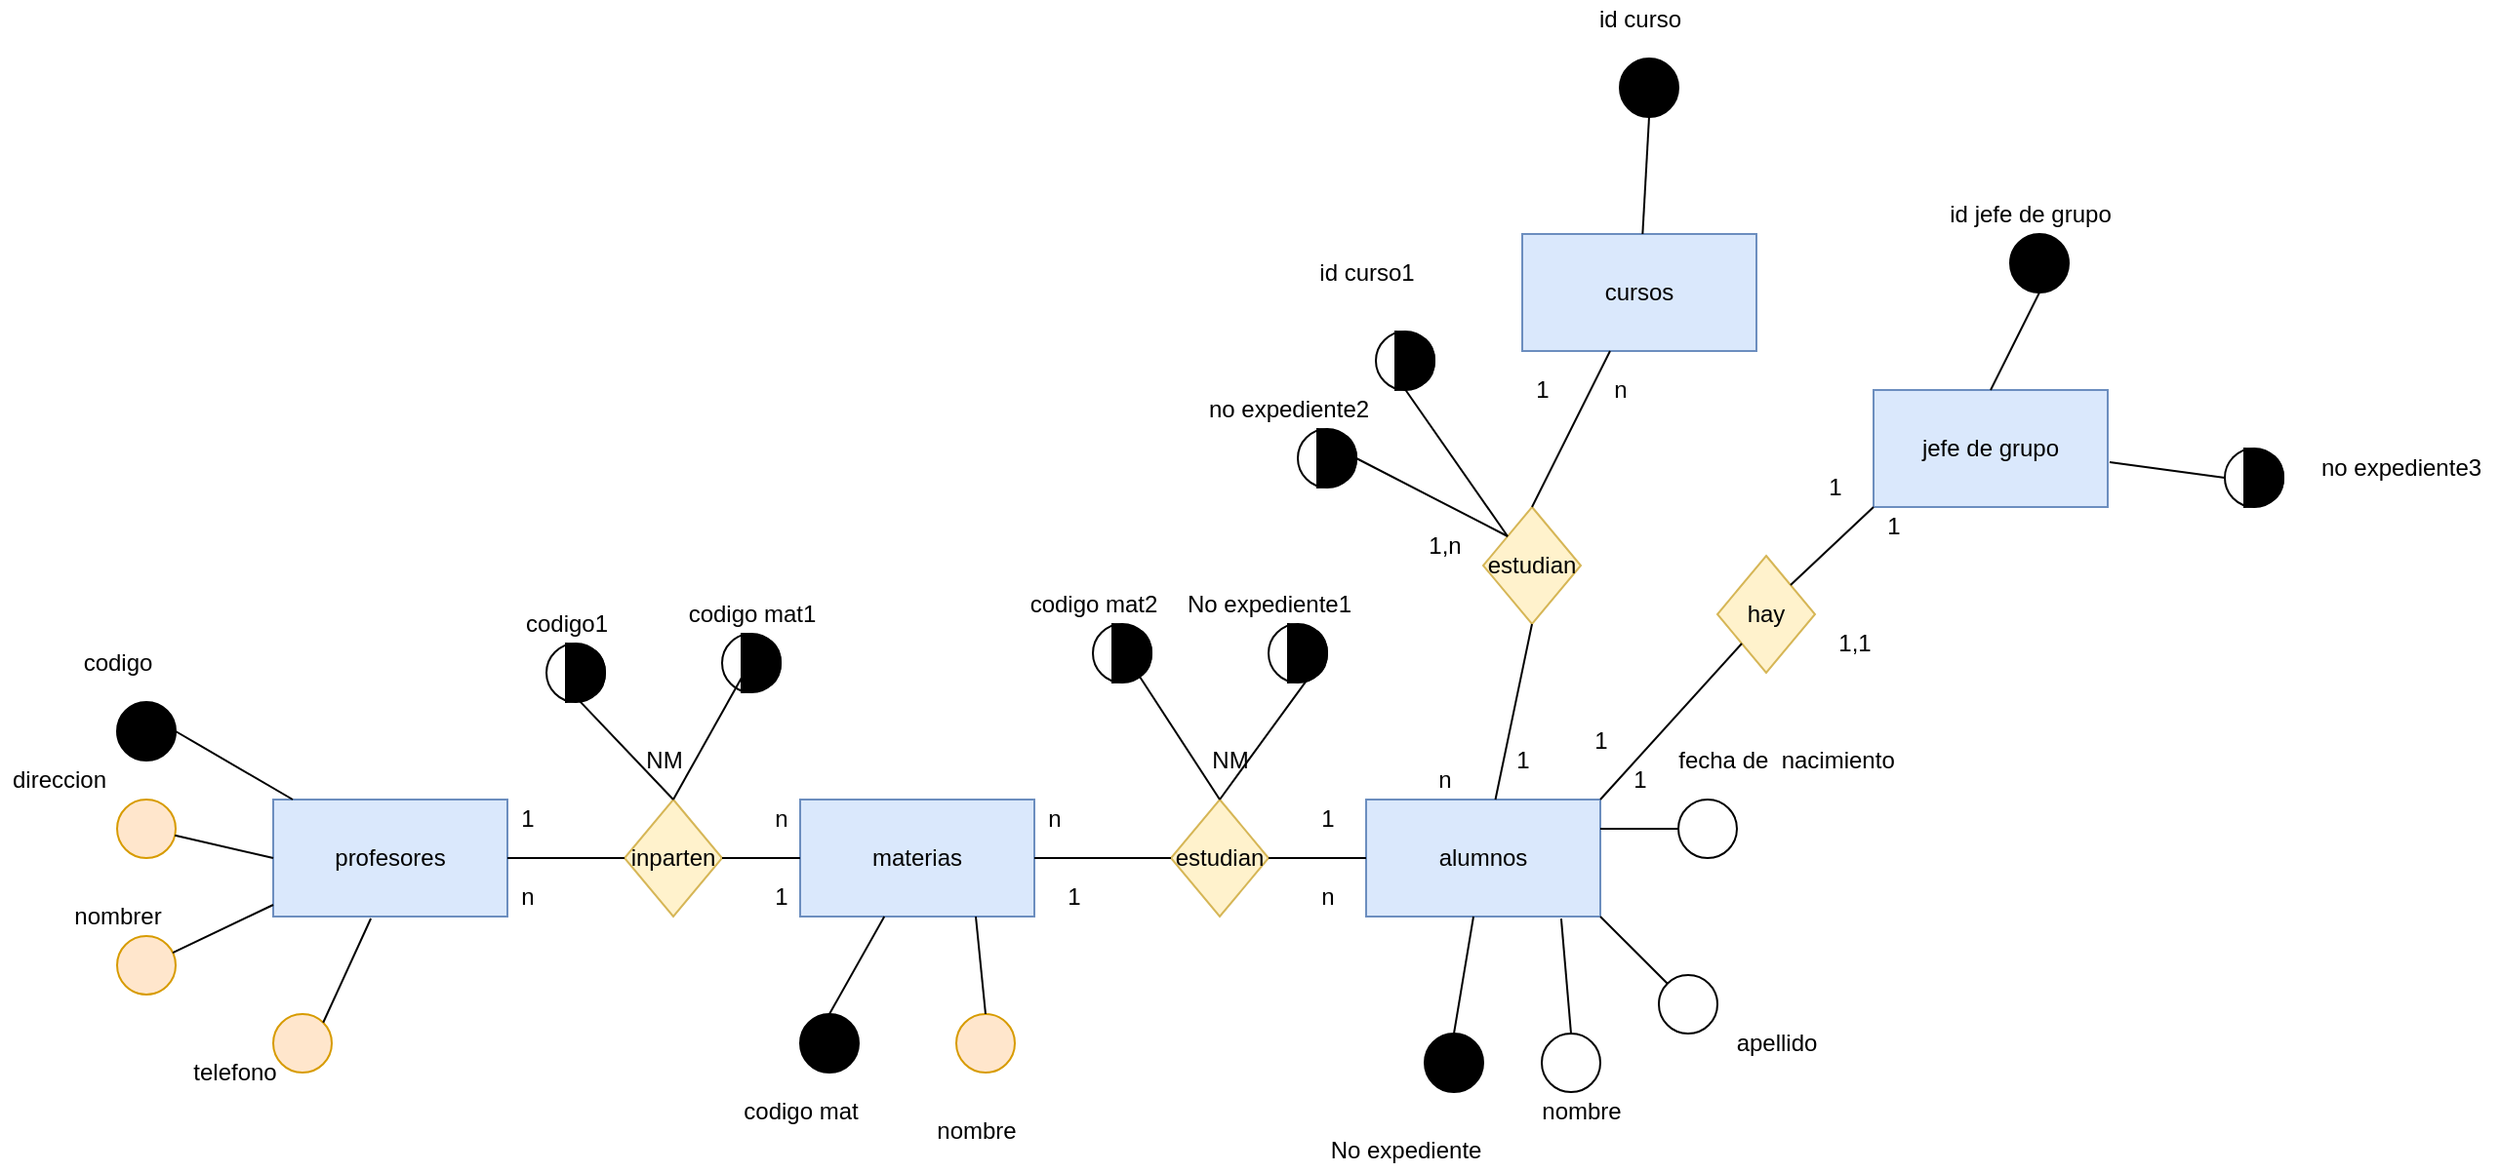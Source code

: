 <mxfile version="18.0.8" type="device"><diagram id="y80wvew-M66rrzZHNn_f" name="Page-1"><mxGraphModel dx="2012" dy="1831" grid="1" gridSize="10" guides="1" tooltips="1" connect="1" arrows="1" fold="1" page="1" pageScale="1" pageWidth="827" pageHeight="1169" math="0" shadow="0"><root><mxCell id="0"/><mxCell id="1" parent="0"/><mxCell id="E2TrMoGua7IyvAdJevYJ-1" value="alumnos" style="rounded=0;whiteSpace=wrap;html=1;fillColor=#dae8fc;strokeColor=#6c8ebf;" vertex="1" parent="1"><mxGeometry x="670" y="140" width="120" height="60" as="geometry"/></mxCell><mxCell id="E2TrMoGua7IyvAdJevYJ-2" value="materias" style="rounded=0;whiteSpace=wrap;html=1;fillColor=#dae8fc;strokeColor=#6c8ebf;" vertex="1" parent="1"><mxGeometry x="380" y="140" width="120" height="60" as="geometry"/></mxCell><mxCell id="E2TrMoGua7IyvAdJevYJ-3" value="profesores" style="rounded=0;whiteSpace=wrap;html=1;fillColor=#dae8fc;strokeColor=#6c8ebf;" vertex="1" parent="1"><mxGeometry x="110" y="140" width="120" height="60" as="geometry"/></mxCell><mxCell id="E2TrMoGua7IyvAdJevYJ-4" value="inparten" style="rhombus;whiteSpace=wrap;html=1;fillColor=#fff2cc;strokeColor=#d6b656;" vertex="1" parent="1"><mxGeometry x="290" y="140" width="50" height="60" as="geometry"/></mxCell><mxCell id="E2TrMoGua7IyvAdJevYJ-5" value="estudian" style="rhombus;whiteSpace=wrap;html=1;fillColor=#fff2cc;strokeColor=#d6b656;" vertex="1" parent="1"><mxGeometry x="570" y="140" width="50" height="60" as="geometry"/></mxCell><mxCell id="E2TrMoGua7IyvAdJevYJ-6" value="" style="endArrow=none;html=1;rounded=0;entryX=1;entryY=0.5;entryDx=0;entryDy=0;" edge="1" parent="1" source="E2TrMoGua7IyvAdJevYJ-4" target="E2TrMoGua7IyvAdJevYJ-3"><mxGeometry width="50" height="50" relative="1" as="geometry"><mxPoint x="510" y="410" as="sourcePoint"/><mxPoint x="560" y="360" as="targetPoint"/></mxGeometry></mxCell><mxCell id="E2TrMoGua7IyvAdJevYJ-7" value="" style="endArrow=none;html=1;rounded=0;exitX=1;exitY=0.5;exitDx=0;exitDy=0;" edge="1" parent="1" source="E2TrMoGua7IyvAdJevYJ-4" target="E2TrMoGua7IyvAdJevYJ-2"><mxGeometry width="50" height="50" relative="1" as="geometry"><mxPoint x="300" y="180" as="sourcePoint"/><mxPoint x="240" y="180" as="targetPoint"/></mxGeometry></mxCell><mxCell id="E2TrMoGua7IyvAdJevYJ-8" value="" style="endArrow=none;html=1;rounded=0;entryX=1;entryY=0.5;entryDx=0;entryDy=0;" edge="1" parent="1" source="E2TrMoGua7IyvAdJevYJ-5" target="E2TrMoGua7IyvAdJevYJ-2"><mxGeometry width="50" height="50" relative="1" as="geometry"><mxPoint x="350" y="180" as="sourcePoint"/><mxPoint x="390" y="180" as="targetPoint"/></mxGeometry></mxCell><mxCell id="E2TrMoGua7IyvAdJevYJ-9" value="" style="endArrow=none;html=1;rounded=0;exitX=1;exitY=0.5;exitDx=0;exitDy=0;" edge="1" parent="1" source="E2TrMoGua7IyvAdJevYJ-5" target="E2TrMoGua7IyvAdJevYJ-1"><mxGeometry width="50" height="50" relative="1" as="geometry"><mxPoint x="580" y="180" as="sourcePoint"/><mxPoint x="510" y="180" as="targetPoint"/></mxGeometry></mxCell><mxCell id="E2TrMoGua7IyvAdJevYJ-10" value="" style="ellipse;whiteSpace=wrap;html=1;aspect=fixed;fillColor=#ffe6cc;strokeColor=#d79b00;" vertex="1" parent="1"><mxGeometry x="110" y="250" width="30" height="30" as="geometry"/></mxCell><mxCell id="E2TrMoGua7IyvAdJevYJ-11" value="" style="ellipse;whiteSpace=wrap;html=1;aspect=fixed;fillColor=#ffe6cc;strokeColor=#d79b00;" vertex="1" parent="1"><mxGeometry x="30" y="210" width="30" height="30" as="geometry"/></mxCell><mxCell id="E2TrMoGua7IyvAdJevYJ-12" value="" style="ellipse;whiteSpace=wrap;html=1;aspect=fixed;fillColor=#ffe6cc;strokeColor=#d79b00;" vertex="1" parent="1"><mxGeometry x="30" y="140" width="30" height="30" as="geometry"/></mxCell><mxCell id="E2TrMoGua7IyvAdJevYJ-13" value="" style="ellipse;whiteSpace=wrap;html=1;aspect=fixed;fillColor=#000000;" vertex="1" parent="1"><mxGeometry x="30" y="90" width="30" height="30" as="geometry"/></mxCell><mxCell id="E2TrMoGua7IyvAdJevYJ-14" value="" style="ellipse;whiteSpace=wrap;html=1;aspect=fixed;fillColor=#000000;" vertex="1" parent="1"><mxGeometry x="380" y="250" width="30" height="30" as="geometry"/></mxCell><mxCell id="E2TrMoGua7IyvAdJevYJ-15" value="" style="ellipse;whiteSpace=wrap;html=1;aspect=fixed;fillColor=#ffe6cc;strokeColor=#d79b00;" vertex="1" parent="1"><mxGeometry x="460" y="250" width="30" height="30" as="geometry"/></mxCell><mxCell id="E2TrMoGua7IyvAdJevYJ-16" value="" style="ellipse;whiteSpace=wrap;html=1;aspect=fixed;fillColor=#000000;" vertex="1" parent="1"><mxGeometry x="700" y="260" width="30" height="30" as="geometry"/></mxCell><mxCell id="E2TrMoGua7IyvAdJevYJ-17" value="" style="ellipse;whiteSpace=wrap;html=1;aspect=fixed;" vertex="1" parent="1"><mxGeometry x="760" y="260" width="30" height="30" as="geometry"/></mxCell><mxCell id="E2TrMoGua7IyvAdJevYJ-18" value="" style="ellipse;whiteSpace=wrap;html=1;aspect=fixed;" vertex="1" parent="1"><mxGeometry x="820" y="230" width="30" height="30" as="geometry"/></mxCell><mxCell id="E2TrMoGua7IyvAdJevYJ-19" value="" style="ellipse;whiteSpace=wrap;html=1;aspect=fixed;" vertex="1" parent="1"><mxGeometry x="830" y="140" width="30" height="30" as="geometry"/></mxCell><mxCell id="E2TrMoGua7IyvAdJevYJ-20" value="" style="endArrow=none;html=1;rounded=0;entryX=0.417;entryY=1.017;entryDx=0;entryDy=0;entryPerimeter=0;exitX=1;exitY=0;exitDx=0;exitDy=0;" edge="1" parent="1" source="E2TrMoGua7IyvAdJevYJ-10" target="E2TrMoGua7IyvAdJevYJ-3"><mxGeometry width="50" height="50" relative="1" as="geometry"><mxPoint x="510" y="310" as="sourcePoint"/><mxPoint x="560" y="260" as="targetPoint"/></mxGeometry></mxCell><mxCell id="E2TrMoGua7IyvAdJevYJ-21" value="" style="endArrow=none;html=1;rounded=0;entryX=0;entryY=0.9;entryDx=0;entryDy=0;entryPerimeter=0;" edge="1" parent="1" source="E2TrMoGua7IyvAdJevYJ-11" target="E2TrMoGua7IyvAdJevYJ-3"><mxGeometry width="50" height="50" relative="1" as="geometry"><mxPoint x="145.607" y="264.393" as="sourcePoint"/><mxPoint x="170.04" y="211.02" as="targetPoint"/></mxGeometry></mxCell><mxCell id="E2TrMoGua7IyvAdJevYJ-22" value="" style="endArrow=none;html=1;rounded=0;entryX=0;entryY=0.5;entryDx=0;entryDy=0;" edge="1" parent="1" source="E2TrMoGua7IyvAdJevYJ-12" target="E2TrMoGua7IyvAdJevYJ-3"><mxGeometry width="50" height="50" relative="1" as="geometry"><mxPoint x="155.607" y="274.393" as="sourcePoint"/><mxPoint x="180.04" y="221.02" as="targetPoint"/></mxGeometry></mxCell><mxCell id="E2TrMoGua7IyvAdJevYJ-23" value="" style="endArrow=none;html=1;rounded=0;exitX=1;exitY=0.5;exitDx=0;exitDy=0;" edge="1" parent="1" source="E2TrMoGua7IyvAdJevYJ-13"><mxGeometry width="50" height="50" relative="1" as="geometry"><mxPoint x="165.607" y="284.393" as="sourcePoint"/><mxPoint x="120" y="140" as="targetPoint"/></mxGeometry></mxCell><mxCell id="E2TrMoGua7IyvAdJevYJ-24" value="" style="endArrow=none;html=1;rounded=0;exitX=0.5;exitY=0;exitDx=0;exitDy=0;" edge="1" parent="1" source="E2TrMoGua7IyvAdJevYJ-14" target="E2TrMoGua7IyvAdJevYJ-2"><mxGeometry width="50" height="50" relative="1" as="geometry"><mxPoint x="175.607" y="294.393" as="sourcePoint"/><mxPoint x="200.04" y="241.02" as="targetPoint"/></mxGeometry></mxCell><mxCell id="E2TrMoGua7IyvAdJevYJ-25" value="" style="endArrow=none;html=1;rounded=0;entryX=0.75;entryY=1;entryDx=0;entryDy=0;exitX=0.5;exitY=0;exitDx=0;exitDy=0;" edge="1" parent="1" source="E2TrMoGua7IyvAdJevYJ-15" target="E2TrMoGua7IyvAdJevYJ-2"><mxGeometry width="50" height="50" relative="1" as="geometry"><mxPoint x="185.607" y="304.393" as="sourcePoint"/><mxPoint x="210.04" y="251.02" as="targetPoint"/></mxGeometry></mxCell><mxCell id="E2TrMoGua7IyvAdJevYJ-26" value="" style="endArrow=none;html=1;rounded=0;exitX=0.5;exitY=0;exitDx=0;exitDy=0;" edge="1" parent="1" source="E2TrMoGua7IyvAdJevYJ-16" target="E2TrMoGua7IyvAdJevYJ-1"><mxGeometry width="50" height="50" relative="1" as="geometry"><mxPoint x="195.607" y="314.393" as="sourcePoint"/><mxPoint x="220.04" y="261.02" as="targetPoint"/></mxGeometry></mxCell><mxCell id="E2TrMoGua7IyvAdJevYJ-27" value="" style="endArrow=none;html=1;rounded=0;entryX=0.833;entryY=1.017;entryDx=0;entryDy=0;entryPerimeter=0;exitX=0.5;exitY=0;exitDx=0;exitDy=0;" edge="1" parent="1" source="E2TrMoGua7IyvAdJevYJ-17" target="E2TrMoGua7IyvAdJevYJ-1"><mxGeometry width="50" height="50" relative="1" as="geometry"><mxPoint x="205.607" y="324.393" as="sourcePoint"/><mxPoint x="230.04" y="271.02" as="targetPoint"/></mxGeometry></mxCell><mxCell id="E2TrMoGua7IyvAdJevYJ-28" value="" style="endArrow=none;html=1;rounded=0;entryX=1;entryY=1;entryDx=0;entryDy=0;" edge="1" parent="1" source="E2TrMoGua7IyvAdJevYJ-18" target="E2TrMoGua7IyvAdJevYJ-1"><mxGeometry width="50" height="50" relative="1" as="geometry"><mxPoint x="215.607" y="334.393" as="sourcePoint"/><mxPoint x="240.04" y="281.02" as="targetPoint"/></mxGeometry></mxCell><mxCell id="E2TrMoGua7IyvAdJevYJ-29" value="" style="endArrow=none;html=1;rounded=0;entryX=1;entryY=0.25;entryDx=0;entryDy=0;exitX=0;exitY=0.5;exitDx=0;exitDy=0;" edge="1" parent="1" source="E2TrMoGua7IyvAdJevYJ-19" target="E2TrMoGua7IyvAdJevYJ-1"><mxGeometry width="50" height="50" relative="1" as="geometry"><mxPoint x="225.607" y="344.393" as="sourcePoint"/><mxPoint x="250.04" y="291.02" as="targetPoint"/></mxGeometry></mxCell><mxCell id="E2TrMoGua7IyvAdJevYJ-30" value="nombrer" style="text;html=1;align=center;verticalAlign=middle;resizable=0;points=[];autosize=1;strokeColor=none;fillColor=none;" vertex="1" parent="1"><mxGeometry y="190" width="60" height="20" as="geometry"/></mxCell><mxCell id="E2TrMoGua7IyvAdJevYJ-31" value="direccion" style="text;html=1;align=center;verticalAlign=middle;resizable=0;points=[];autosize=1;strokeColor=none;fillColor=none;" vertex="1" parent="1"><mxGeometry x="-30" y="120" width="60" height="20" as="geometry"/></mxCell><mxCell id="E2TrMoGua7IyvAdJevYJ-32" value="telefono" style="text;html=1;align=center;verticalAlign=middle;resizable=0;points=[];autosize=1;strokeColor=none;fillColor=none;" vertex="1" parent="1"><mxGeometry x="60" y="270" width="60" height="20" as="geometry"/></mxCell><mxCell id="E2TrMoGua7IyvAdJevYJ-33" value="codigo" style="text;html=1;align=center;verticalAlign=middle;resizable=0;points=[];autosize=1;strokeColor=none;fillColor=none;" vertex="1" parent="1"><mxGeometry x="5" y="60" width="50" height="20" as="geometry"/></mxCell><mxCell id="E2TrMoGua7IyvAdJevYJ-34" value="codigo mat" style="text;html=1;align=center;verticalAlign=middle;resizable=0;points=[];autosize=1;strokeColor=none;fillColor=none;" vertex="1" parent="1"><mxGeometry x="345" y="290" width="70" height="20" as="geometry"/></mxCell><mxCell id="E2TrMoGua7IyvAdJevYJ-35" value="nombre" style="text;html=1;align=center;verticalAlign=middle;resizable=0;points=[];autosize=1;strokeColor=none;fillColor=none;" vertex="1" parent="1"><mxGeometry x="440" y="300" width="60" height="20" as="geometry"/></mxCell><mxCell id="E2TrMoGua7IyvAdJevYJ-36" value="No expediente" style="text;html=1;align=center;verticalAlign=middle;resizable=0;points=[];autosize=1;strokeColor=none;fillColor=none;" vertex="1" parent="1"><mxGeometry x="645" y="310" width="90" height="20" as="geometry"/></mxCell><mxCell id="E2TrMoGua7IyvAdJevYJ-37" value="nombre" style="text;html=1;align=center;verticalAlign=middle;resizable=0;points=[];autosize=1;strokeColor=none;fillColor=none;" vertex="1" parent="1"><mxGeometry x="750" y="290" width="60" height="20" as="geometry"/></mxCell><mxCell id="E2TrMoGua7IyvAdJevYJ-38" value="apellido" style="text;html=1;align=center;verticalAlign=middle;resizable=0;points=[];autosize=1;strokeColor=none;fillColor=none;" vertex="1" parent="1"><mxGeometry x="850" y="255" width="60" height="20" as="geometry"/></mxCell><mxCell id="E2TrMoGua7IyvAdJevYJ-39" value="fecha de&amp;nbsp; nacimiento" style="text;html=1;align=center;verticalAlign=middle;resizable=0;points=[];autosize=1;strokeColor=none;fillColor=none;" vertex="1" parent="1"><mxGeometry x="820" y="110" width="130" height="20" as="geometry"/></mxCell><mxCell id="E2TrMoGua7IyvAdJevYJ-40" value="1" style="text;html=1;align=center;verticalAlign=middle;resizable=0;points=[];autosize=1;strokeColor=none;fillColor=none;" vertex="1" parent="1"><mxGeometry x="640" y="140" width="20" height="20" as="geometry"/></mxCell><mxCell id="E2TrMoGua7IyvAdJevYJ-41" value="n" style="text;html=1;align=center;verticalAlign=middle;resizable=0;points=[];autosize=1;strokeColor=none;fillColor=none;" vertex="1" parent="1"><mxGeometry x="500" y="140" width="20" height="20" as="geometry"/></mxCell><mxCell id="E2TrMoGua7IyvAdJevYJ-42" value="1" style="text;html=1;align=center;verticalAlign=middle;resizable=0;points=[];autosize=1;strokeColor=none;fillColor=none;" vertex="1" parent="1"><mxGeometry x="510" y="180" width="20" height="20" as="geometry"/></mxCell><mxCell id="E2TrMoGua7IyvAdJevYJ-43" value="n" style="text;html=1;align=center;verticalAlign=middle;resizable=0;points=[];autosize=1;strokeColor=none;fillColor=none;" vertex="1" parent="1"><mxGeometry x="640" y="180" width="20" height="20" as="geometry"/></mxCell><mxCell id="E2TrMoGua7IyvAdJevYJ-44" value="1" style="text;html=1;align=center;verticalAlign=middle;resizable=0;points=[];autosize=1;strokeColor=none;fillColor=none;" vertex="1" parent="1"><mxGeometry x="230" y="140" width="20" height="20" as="geometry"/></mxCell><mxCell id="E2TrMoGua7IyvAdJevYJ-45" value="n" style="text;html=1;align=center;verticalAlign=middle;resizable=0;points=[];autosize=1;strokeColor=none;fillColor=none;" vertex="1" parent="1"><mxGeometry x="360" y="140" width="20" height="20" as="geometry"/></mxCell><mxCell id="E2TrMoGua7IyvAdJevYJ-46" value="1" style="text;html=1;align=center;verticalAlign=middle;resizable=0;points=[];autosize=1;strokeColor=none;fillColor=none;" vertex="1" parent="1"><mxGeometry x="360" y="180" width="20" height="20" as="geometry"/></mxCell><mxCell id="E2TrMoGua7IyvAdJevYJ-47" value="n" style="text;html=1;align=center;verticalAlign=middle;resizable=0;points=[];autosize=1;strokeColor=none;fillColor=none;" vertex="1" parent="1"><mxGeometry x="230" y="180" width="20" height="20" as="geometry"/></mxCell><mxCell id="E2TrMoGua7IyvAdJevYJ-48" value="NM" style="text;html=1;align=center;verticalAlign=middle;resizable=0;points=[];autosize=1;strokeColor=none;fillColor=none;" vertex="1" parent="1"><mxGeometry x="295" y="110" width="30" height="20" as="geometry"/></mxCell><mxCell id="E2TrMoGua7IyvAdJevYJ-49" value="NM" style="text;html=1;align=center;verticalAlign=middle;resizable=0;points=[];autosize=1;strokeColor=none;fillColor=none;" vertex="1" parent="1"><mxGeometry x="585" y="110" width="30" height="20" as="geometry"/></mxCell><mxCell id="E2TrMoGua7IyvAdJevYJ-50" value="" style="ellipse;whiteSpace=wrap;html=1;aspect=fixed;" vertex="1" parent="1"><mxGeometry x="250" y="60" width="30" height="30" as="geometry"/></mxCell><mxCell id="E2TrMoGua7IyvAdJevYJ-51" value="" style="ellipse;whiteSpace=wrap;html=1;aspect=fixed;" vertex="1" parent="1"><mxGeometry x="340" y="55" width="30" height="30" as="geometry"/></mxCell><mxCell id="E2TrMoGua7IyvAdJevYJ-52" value="" style="ellipse;whiteSpace=wrap;html=1;aspect=fixed;" vertex="1" parent="1"><mxGeometry x="530" y="50" width="30" height="30" as="geometry"/></mxCell><mxCell id="E2TrMoGua7IyvAdJevYJ-53" value="" style="ellipse;whiteSpace=wrap;html=1;aspect=fixed;" vertex="1" parent="1"><mxGeometry x="620" y="50" width="30" height="30" as="geometry"/></mxCell><mxCell id="E2TrMoGua7IyvAdJevYJ-54" value="" style="shape=or;whiteSpace=wrap;html=1;fillColor=#000000;" vertex="1" parent="1"><mxGeometry x="350" y="55" width="20" height="30" as="geometry"/></mxCell><mxCell id="E2TrMoGua7IyvAdJevYJ-55" value="" style="shape=or;whiteSpace=wrap;html=1;fillColor=#000000;" vertex="1" parent="1"><mxGeometry x="260" y="60" width="20" height="30" as="geometry"/></mxCell><mxCell id="E2TrMoGua7IyvAdJevYJ-56" value="" style="shape=or;whiteSpace=wrap;html=1;fillColor=#000000;" vertex="1" parent="1"><mxGeometry x="540" y="50" width="20" height="30" as="geometry"/></mxCell><mxCell id="E2TrMoGua7IyvAdJevYJ-57" value="" style="shape=or;whiteSpace=wrap;html=1;fillColor=#000000;" vertex="1" parent="1"><mxGeometry x="630" y="50" width="20" height="30" as="geometry"/></mxCell><mxCell id="E2TrMoGua7IyvAdJevYJ-58" value="" style="endArrow=none;html=1;rounded=0;exitX=0.5;exitY=0;exitDx=0;exitDy=0;entryX=0.329;entryY=0.968;entryDx=0;entryDy=0;entryPerimeter=0;" edge="1" parent="1" source="E2TrMoGua7IyvAdJevYJ-4" target="E2TrMoGua7IyvAdJevYJ-55"><mxGeometry width="50" height="50" relative="1" as="geometry"><mxPoint x="405" y="260.0" as="sourcePoint"/><mxPoint x="433.125" y="210.0" as="targetPoint"/></mxGeometry></mxCell><mxCell id="E2TrMoGua7IyvAdJevYJ-59" value="" style="endArrow=none;html=1;rounded=0;exitX=0.5;exitY=0;exitDx=0;exitDy=0;entryX=0;entryY=0.75;entryDx=0;entryDy=0;entryPerimeter=0;" edge="1" parent="1" source="E2TrMoGua7IyvAdJevYJ-4" target="E2TrMoGua7IyvAdJevYJ-54"><mxGeometry width="50" height="50" relative="1" as="geometry"><mxPoint x="415" y="270.0" as="sourcePoint"/><mxPoint x="443.125" y="220.0" as="targetPoint"/></mxGeometry></mxCell><mxCell id="E2TrMoGua7IyvAdJevYJ-60" value="" style="endArrow=none;html=1;rounded=0;exitX=0.5;exitY=0;exitDx=0;exitDy=0;entryX=0.7;entryY=0.9;entryDx=0;entryDy=0;entryPerimeter=0;" edge="1" parent="1" source="E2TrMoGua7IyvAdJevYJ-5" target="E2TrMoGua7IyvAdJevYJ-56"><mxGeometry width="50" height="50" relative="1" as="geometry"><mxPoint x="425" y="280.0" as="sourcePoint"/><mxPoint x="453.125" y="230.0" as="targetPoint"/></mxGeometry></mxCell><mxCell id="E2TrMoGua7IyvAdJevYJ-61" value="" style="endArrow=none;html=1;rounded=0;exitX=0.5;exitY=0;exitDx=0;exitDy=0;entryX=0.484;entryY=0.956;entryDx=0;entryDy=0;entryPerimeter=0;" edge="1" parent="1" source="E2TrMoGua7IyvAdJevYJ-5" target="E2TrMoGua7IyvAdJevYJ-57"><mxGeometry width="50" height="50" relative="1" as="geometry"><mxPoint x="435" y="290.0" as="sourcePoint"/><mxPoint x="463.125" y="240.0" as="targetPoint"/></mxGeometry></mxCell><mxCell id="E2TrMoGua7IyvAdJevYJ-62" value="codigo1" style="text;html=1;align=center;verticalAlign=middle;resizable=0;points=[];autosize=1;strokeColor=none;fillColor=none;" vertex="1" parent="1"><mxGeometry x="230" y="40" width="60" height="20" as="geometry"/></mxCell><mxCell id="E2TrMoGua7IyvAdJevYJ-63" value="codigo mat1" style="text;html=1;align=center;verticalAlign=middle;resizable=0;points=[];autosize=1;strokeColor=none;fillColor=none;" vertex="1" parent="1"><mxGeometry x="315" y="35" width="80" height="20" as="geometry"/></mxCell><mxCell id="E2TrMoGua7IyvAdJevYJ-64" value="codigo mat2" style="text;html=1;align=center;verticalAlign=middle;resizable=0;points=[];autosize=1;strokeColor=none;fillColor=none;" vertex="1" parent="1"><mxGeometry x="490" y="30" width="80" height="20" as="geometry"/></mxCell><mxCell id="E2TrMoGua7IyvAdJevYJ-65" value="No expediente1" style="text;html=1;align=center;verticalAlign=middle;resizable=0;points=[];autosize=1;strokeColor=none;fillColor=none;" vertex="1" parent="1"><mxGeometry x="570" y="30" width="100" height="20" as="geometry"/></mxCell><mxCell id="E2TrMoGua7IyvAdJevYJ-70" value="cursos" style="rounded=0;whiteSpace=wrap;html=1;fillColor=#dae8fc;strokeColor=#6c8ebf;" vertex="1" parent="1"><mxGeometry x="750" y="-150" width="120" height="60" as="geometry"/></mxCell><mxCell id="E2TrMoGua7IyvAdJevYJ-72" value="jefe de grupo" style="rounded=0;whiteSpace=wrap;html=1;fillColor=#dae8fc;strokeColor=#6c8ebf;" vertex="1" parent="1"><mxGeometry x="930" y="-70" width="120" height="60" as="geometry"/></mxCell><mxCell id="E2TrMoGua7IyvAdJevYJ-75" value="estudian" style="rhombus;whiteSpace=wrap;html=1;fillColor=#fff2cc;strokeColor=#d6b656;" vertex="1" parent="1"><mxGeometry x="730" y="-10" width="50" height="60" as="geometry"/></mxCell><mxCell id="E2TrMoGua7IyvAdJevYJ-76" value="hay" style="rhombus;whiteSpace=wrap;html=1;fillColor=#fff2cc;strokeColor=#d6b656;" vertex="1" parent="1"><mxGeometry x="850" y="15" width="50" height="60" as="geometry"/></mxCell><mxCell id="E2TrMoGua7IyvAdJevYJ-77" value="" style="endArrow=none;html=1;rounded=0;entryX=0.5;entryY=1;entryDx=0;entryDy=0;" edge="1" parent="1" source="E2TrMoGua7IyvAdJevYJ-1" target="E2TrMoGua7IyvAdJevYJ-75"><mxGeometry width="50" height="50" relative="1" as="geometry"><mxPoint x="605.0" y="150" as="sourcePoint"/><mxPoint x="649.68" y="88.68" as="targetPoint"/></mxGeometry></mxCell><mxCell id="E2TrMoGua7IyvAdJevYJ-78" value="" style="endArrow=none;html=1;rounded=0;exitX=0.5;exitY=0;exitDx=0;exitDy=0;" edge="1" parent="1" source="E2TrMoGua7IyvAdJevYJ-75" target="E2TrMoGua7IyvAdJevYJ-70"><mxGeometry width="50" height="50" relative="1" as="geometry"><mxPoint x="615.0" y="160" as="sourcePoint"/><mxPoint x="659.68" y="98.68" as="targetPoint"/></mxGeometry></mxCell><mxCell id="E2TrMoGua7IyvAdJevYJ-79" value="" style="endArrow=none;html=1;rounded=0;exitX=1;exitY=0;exitDx=0;exitDy=0;entryX=0;entryY=1;entryDx=0;entryDy=0;" edge="1" parent="1" source="E2TrMoGua7IyvAdJevYJ-76" target="E2TrMoGua7IyvAdJevYJ-72"><mxGeometry width="50" height="50" relative="1" as="geometry"><mxPoint x="625.0" y="170" as="sourcePoint"/><mxPoint x="669.68" y="108.68" as="targetPoint"/></mxGeometry></mxCell><mxCell id="E2TrMoGua7IyvAdJevYJ-80" value="" style="endArrow=none;html=1;rounded=0;exitX=1;exitY=0;exitDx=0;exitDy=0;entryX=0;entryY=1;entryDx=0;entryDy=0;" edge="1" parent="1" source="E2TrMoGua7IyvAdJevYJ-1" target="E2TrMoGua7IyvAdJevYJ-76"><mxGeometry width="50" height="50" relative="1" as="geometry"><mxPoint x="635.0" y="180" as="sourcePoint"/><mxPoint x="679.68" y="118.68" as="targetPoint"/></mxGeometry></mxCell><mxCell id="E2TrMoGua7IyvAdJevYJ-81" value="" style="ellipse;whiteSpace=wrap;html=1;aspect=fixed;fillColor=#000000;" vertex="1" parent="1"><mxGeometry x="800" y="-240" width="30" height="30" as="geometry"/></mxCell><mxCell id="E2TrMoGua7IyvAdJevYJ-82" value="" style="ellipse;whiteSpace=wrap;html=1;aspect=fixed;fillColor=#000000;" vertex="1" parent="1"><mxGeometry x="1000" y="-150" width="30" height="30" as="geometry"/></mxCell><mxCell id="E2TrMoGua7IyvAdJevYJ-83" value="id curso" style="text;html=1;align=center;verticalAlign=middle;resizable=0;points=[];autosize=1;strokeColor=none;fillColor=none;" vertex="1" parent="1"><mxGeometry x="780" y="-270" width="60" height="20" as="geometry"/></mxCell><mxCell id="E2TrMoGua7IyvAdJevYJ-84" value="id jefe de grupo" style="text;html=1;align=center;verticalAlign=middle;resizable=0;points=[];autosize=1;strokeColor=none;fillColor=none;" vertex="1" parent="1"><mxGeometry x="960" y="-170" width="100" height="20" as="geometry"/></mxCell><mxCell id="E2TrMoGua7IyvAdJevYJ-85" value="" style="endArrow=none;html=1;rounded=0;exitX=0.5;exitY=0;exitDx=0;exitDy=0;entryX=0.5;entryY=1;entryDx=0;entryDy=0;" edge="1" parent="1" source="E2TrMoGua7IyvAdJevYJ-72" target="E2TrMoGua7IyvAdJevYJ-82"><mxGeometry width="50" height="50" relative="1" as="geometry"><mxPoint x="897.5" y="40" as="sourcePoint"/><mxPoint x="940.0" as="targetPoint"/></mxGeometry></mxCell><mxCell id="E2TrMoGua7IyvAdJevYJ-86" value="" style="endArrow=none;html=1;rounded=0;entryX=0.5;entryY=1;entryDx=0;entryDy=0;" edge="1" parent="1" source="E2TrMoGua7IyvAdJevYJ-70" target="E2TrMoGua7IyvAdJevYJ-81"><mxGeometry width="50" height="50" relative="1" as="geometry"><mxPoint x="1000.0" y="-60" as="sourcePoint"/><mxPoint x="1025.0" y="-110" as="targetPoint"/></mxGeometry></mxCell><mxCell id="E2TrMoGua7IyvAdJevYJ-87" value="1" style="text;html=1;align=center;verticalAlign=middle;resizable=0;points=[];autosize=1;strokeColor=none;fillColor=none;" vertex="1" parent="1"><mxGeometry x="740" y="110" width="20" height="20" as="geometry"/></mxCell><mxCell id="E2TrMoGua7IyvAdJevYJ-88" value="n" style="text;html=1;align=center;verticalAlign=middle;resizable=0;points=[];autosize=1;strokeColor=none;fillColor=none;" vertex="1" parent="1"><mxGeometry x="790" y="-80" width="20" height="20" as="geometry"/></mxCell><mxCell id="E2TrMoGua7IyvAdJevYJ-89" value="1" style="text;html=1;align=center;verticalAlign=middle;resizable=0;points=[];autosize=1;strokeColor=none;fillColor=none;" vertex="1" parent="1"><mxGeometry x="750" y="-80" width="20" height="20" as="geometry"/></mxCell><mxCell id="E2TrMoGua7IyvAdJevYJ-90" value="n" style="text;html=1;align=center;verticalAlign=middle;resizable=0;points=[];autosize=1;strokeColor=none;fillColor=none;" vertex="1" parent="1"><mxGeometry x="700" y="120" width="20" height="20" as="geometry"/></mxCell><mxCell id="E2TrMoGua7IyvAdJevYJ-91" value="1" style="text;html=1;align=center;verticalAlign=middle;resizable=0;points=[];autosize=1;strokeColor=none;fillColor=none;" vertex="1" parent="1"><mxGeometry x="780" y="100" width="20" height="20" as="geometry"/></mxCell><mxCell id="E2TrMoGua7IyvAdJevYJ-92" value="1" style="text;html=1;align=center;verticalAlign=middle;resizable=0;points=[];autosize=1;strokeColor=none;fillColor=none;" vertex="1" parent="1"><mxGeometry x="900" y="-30" width="20" height="20" as="geometry"/></mxCell><mxCell id="E2TrMoGua7IyvAdJevYJ-93" value="1" style="text;html=1;align=center;verticalAlign=middle;resizable=0;points=[];autosize=1;strokeColor=none;fillColor=none;" vertex="1" parent="1"><mxGeometry x="930" y="-10" width="20" height="20" as="geometry"/></mxCell><mxCell id="E2TrMoGua7IyvAdJevYJ-94" value="1" style="text;html=1;align=center;verticalAlign=middle;resizable=0;points=[];autosize=1;strokeColor=none;fillColor=none;" vertex="1" parent="1"><mxGeometry x="800" y="120" width="20" height="20" as="geometry"/></mxCell><mxCell id="E2TrMoGua7IyvAdJevYJ-95" value="1,1" style="text;html=1;align=center;verticalAlign=middle;resizable=0;points=[];autosize=1;strokeColor=none;fillColor=none;" vertex="1" parent="1"><mxGeometry x="905" y="50" width="30" height="20" as="geometry"/></mxCell><mxCell id="E2TrMoGua7IyvAdJevYJ-96" value="1,n" style="text;html=1;align=center;verticalAlign=middle;resizable=0;points=[];autosize=1;strokeColor=none;fillColor=none;" vertex="1" parent="1"><mxGeometry x="695" width="30" height="20" as="geometry"/></mxCell><mxCell id="E2TrMoGua7IyvAdJevYJ-97" value="" style="ellipse;whiteSpace=wrap;html=1;aspect=fixed;" vertex="1" parent="1"><mxGeometry x="675" y="-100" width="30" height="30" as="geometry"/></mxCell><mxCell id="E2TrMoGua7IyvAdJevYJ-98" value="" style="shape=or;whiteSpace=wrap;html=1;fillColor=#000000;" vertex="1" parent="1"><mxGeometry x="685" y="-100" width="20" height="30" as="geometry"/></mxCell><mxCell id="E2TrMoGua7IyvAdJevYJ-99" value="" style="ellipse;whiteSpace=wrap;html=1;aspect=fixed;" vertex="1" parent="1"><mxGeometry x="635" y="-50" width="30" height="30" as="geometry"/></mxCell><mxCell id="E2TrMoGua7IyvAdJevYJ-100" value="" style="shape=or;whiteSpace=wrap;html=1;fillColor=#000000;" vertex="1" parent="1"><mxGeometry x="645" y="-50" width="20" height="30" as="geometry"/></mxCell><mxCell id="E2TrMoGua7IyvAdJevYJ-101" value="" style="endArrow=none;html=1;rounded=0;exitX=0;exitY=0;exitDx=0;exitDy=0;entryX=0;entryY=0.75;entryDx=0;entryDy=0;entryPerimeter=0;" edge="1" parent="1" source="E2TrMoGua7IyvAdJevYJ-75" target="E2TrMoGua7IyvAdJevYJ-98"><mxGeometry width="50" height="50" relative="1" as="geometry"><mxPoint x="765" as="sourcePoint"/><mxPoint x="805" y="-80" as="targetPoint"/></mxGeometry></mxCell><mxCell id="E2TrMoGua7IyvAdJevYJ-102" value="" style="endArrow=none;html=1;rounded=0;exitX=0;exitY=0;exitDx=0;exitDy=0;entryX=1;entryY=0.5;entryDx=0;entryDy=0;entryPerimeter=0;" edge="1" parent="1" source="E2TrMoGua7IyvAdJevYJ-75" target="E2TrMoGua7IyvAdJevYJ-100"><mxGeometry width="50" height="50" relative="1" as="geometry"><mxPoint x="775" y="10" as="sourcePoint"/><mxPoint x="815" y="-70" as="targetPoint"/></mxGeometry></mxCell><mxCell id="E2TrMoGua7IyvAdJevYJ-103" value="id curso1" style="text;html=1;align=center;verticalAlign=middle;resizable=0;points=[];autosize=1;strokeColor=none;fillColor=none;" vertex="1" parent="1"><mxGeometry x="640" y="-140" width="60" height="20" as="geometry"/></mxCell><mxCell id="E2TrMoGua7IyvAdJevYJ-104" value="no expediente2" style="text;html=1;align=center;verticalAlign=middle;resizable=0;points=[];autosize=1;strokeColor=none;fillColor=none;" vertex="1" parent="1"><mxGeometry x="580" y="-70" width="100" height="20" as="geometry"/></mxCell><mxCell id="E2TrMoGua7IyvAdJevYJ-108" value="" style="ellipse;whiteSpace=wrap;html=1;aspect=fixed;" vertex="1" parent="1"><mxGeometry x="1110" y="-40" width="30" height="30" as="geometry"/></mxCell><mxCell id="E2TrMoGua7IyvAdJevYJ-109" value="" style="shape=or;whiteSpace=wrap;html=1;fillColor=#000000;" vertex="1" parent="1"><mxGeometry x="1120" y="-40" width="20" height="30" as="geometry"/></mxCell><mxCell id="E2TrMoGua7IyvAdJevYJ-110" value="" style="endArrow=none;html=1;rounded=0;exitX=1.008;exitY=0.617;exitDx=0;exitDy=0;entryX=0;entryY=0.5;entryDx=0;entryDy=0;exitPerimeter=0;" edge="1" parent="1" source="E2TrMoGua7IyvAdJevYJ-72" target="E2TrMoGua7IyvAdJevYJ-108"><mxGeometry width="50" height="50" relative="1" as="geometry"><mxPoint x="1000" y="-60" as="sourcePoint"/><mxPoint x="1025" y="-110" as="targetPoint"/></mxGeometry></mxCell><mxCell id="E2TrMoGua7IyvAdJevYJ-111" value="no expediente3" style="text;html=1;align=center;verticalAlign=middle;resizable=0;points=[];autosize=1;strokeColor=none;fillColor=none;" vertex="1" parent="1"><mxGeometry x="1150" y="-40" width="100" height="20" as="geometry"/></mxCell></root></mxGraphModel></diagram></mxfile>